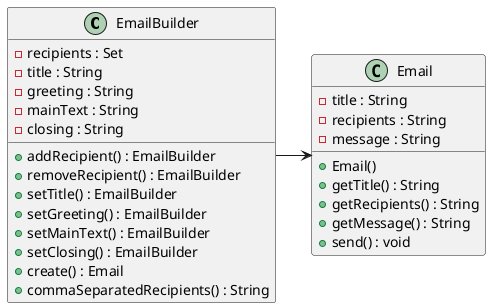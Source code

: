 @startuml

class EmailBuilder {
  -recipients : Set
  -title : String
  -greeting : String
  -mainText : String
  -closing : String
  +addRecipient() : EmailBuilder
  +removeRecipient() : EmailBuilder
  +setTitle() : EmailBuilder
  +setGreeting() : EmailBuilder
  +setMainText() : EmailBuilder
  +setClosing() : EmailBuilder
  +create() : Email
  +commaSeparatedRecipients() : String
}

class Email {
  -title : String
  -recipients : String
  -message : String
  +Email()
  +getTitle() : String
  +getRecipients() : String
  +getMessage() : String
  +send() : void
}

EmailBuilder -right-> Email

@enduml